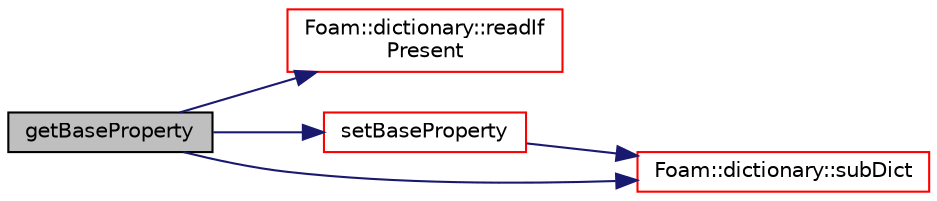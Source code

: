 digraph "getBaseProperty"
{
  bgcolor="transparent";
  edge [fontname="Helvetica",fontsize="10",labelfontname="Helvetica",labelfontsize="10"];
  node [fontname="Helvetica",fontsize="10",shape=record];
  rankdir="LR";
  Node151 [label="getBaseProperty",height=0.2,width=0.4,color="black", fillcolor="grey75", style="filled", fontcolor="black"];
  Node151 -> Node152 [color="midnightblue",fontsize="10",style="solid",fontname="Helvetica"];
  Node152 [label="Foam::dictionary::readIf\lPresent",height=0.2,width=0.4,color="red",URL="$a27129.html#ad4bd008e6ee208313f2c3a963ee1170d",tooltip="Find an entry if present, and assign to T. "];
  Node151 -> Node156 [color="midnightblue",fontsize="10",style="solid",fontname="Helvetica"];
  Node156 [label="setBaseProperty",height=0.2,width=0.4,color="red",URL="$a29573.html#aecf0c52e2c20bd4d404fe6f58a8e4784",tooltip="Add generic property to the base model. "];
  Node156 -> Node157 [color="midnightblue",fontsize="10",style="solid",fontname="Helvetica"];
  Node157 [label="Foam::dictionary::subDict",height=0.2,width=0.4,color="red",URL="$a27129.html#aaa26b5f2da6aff5a6a59af5407f1bf59",tooltip="Find and return a sub-dictionary. "];
  Node151 -> Node157 [color="midnightblue",fontsize="10",style="solid",fontname="Helvetica"];
}
